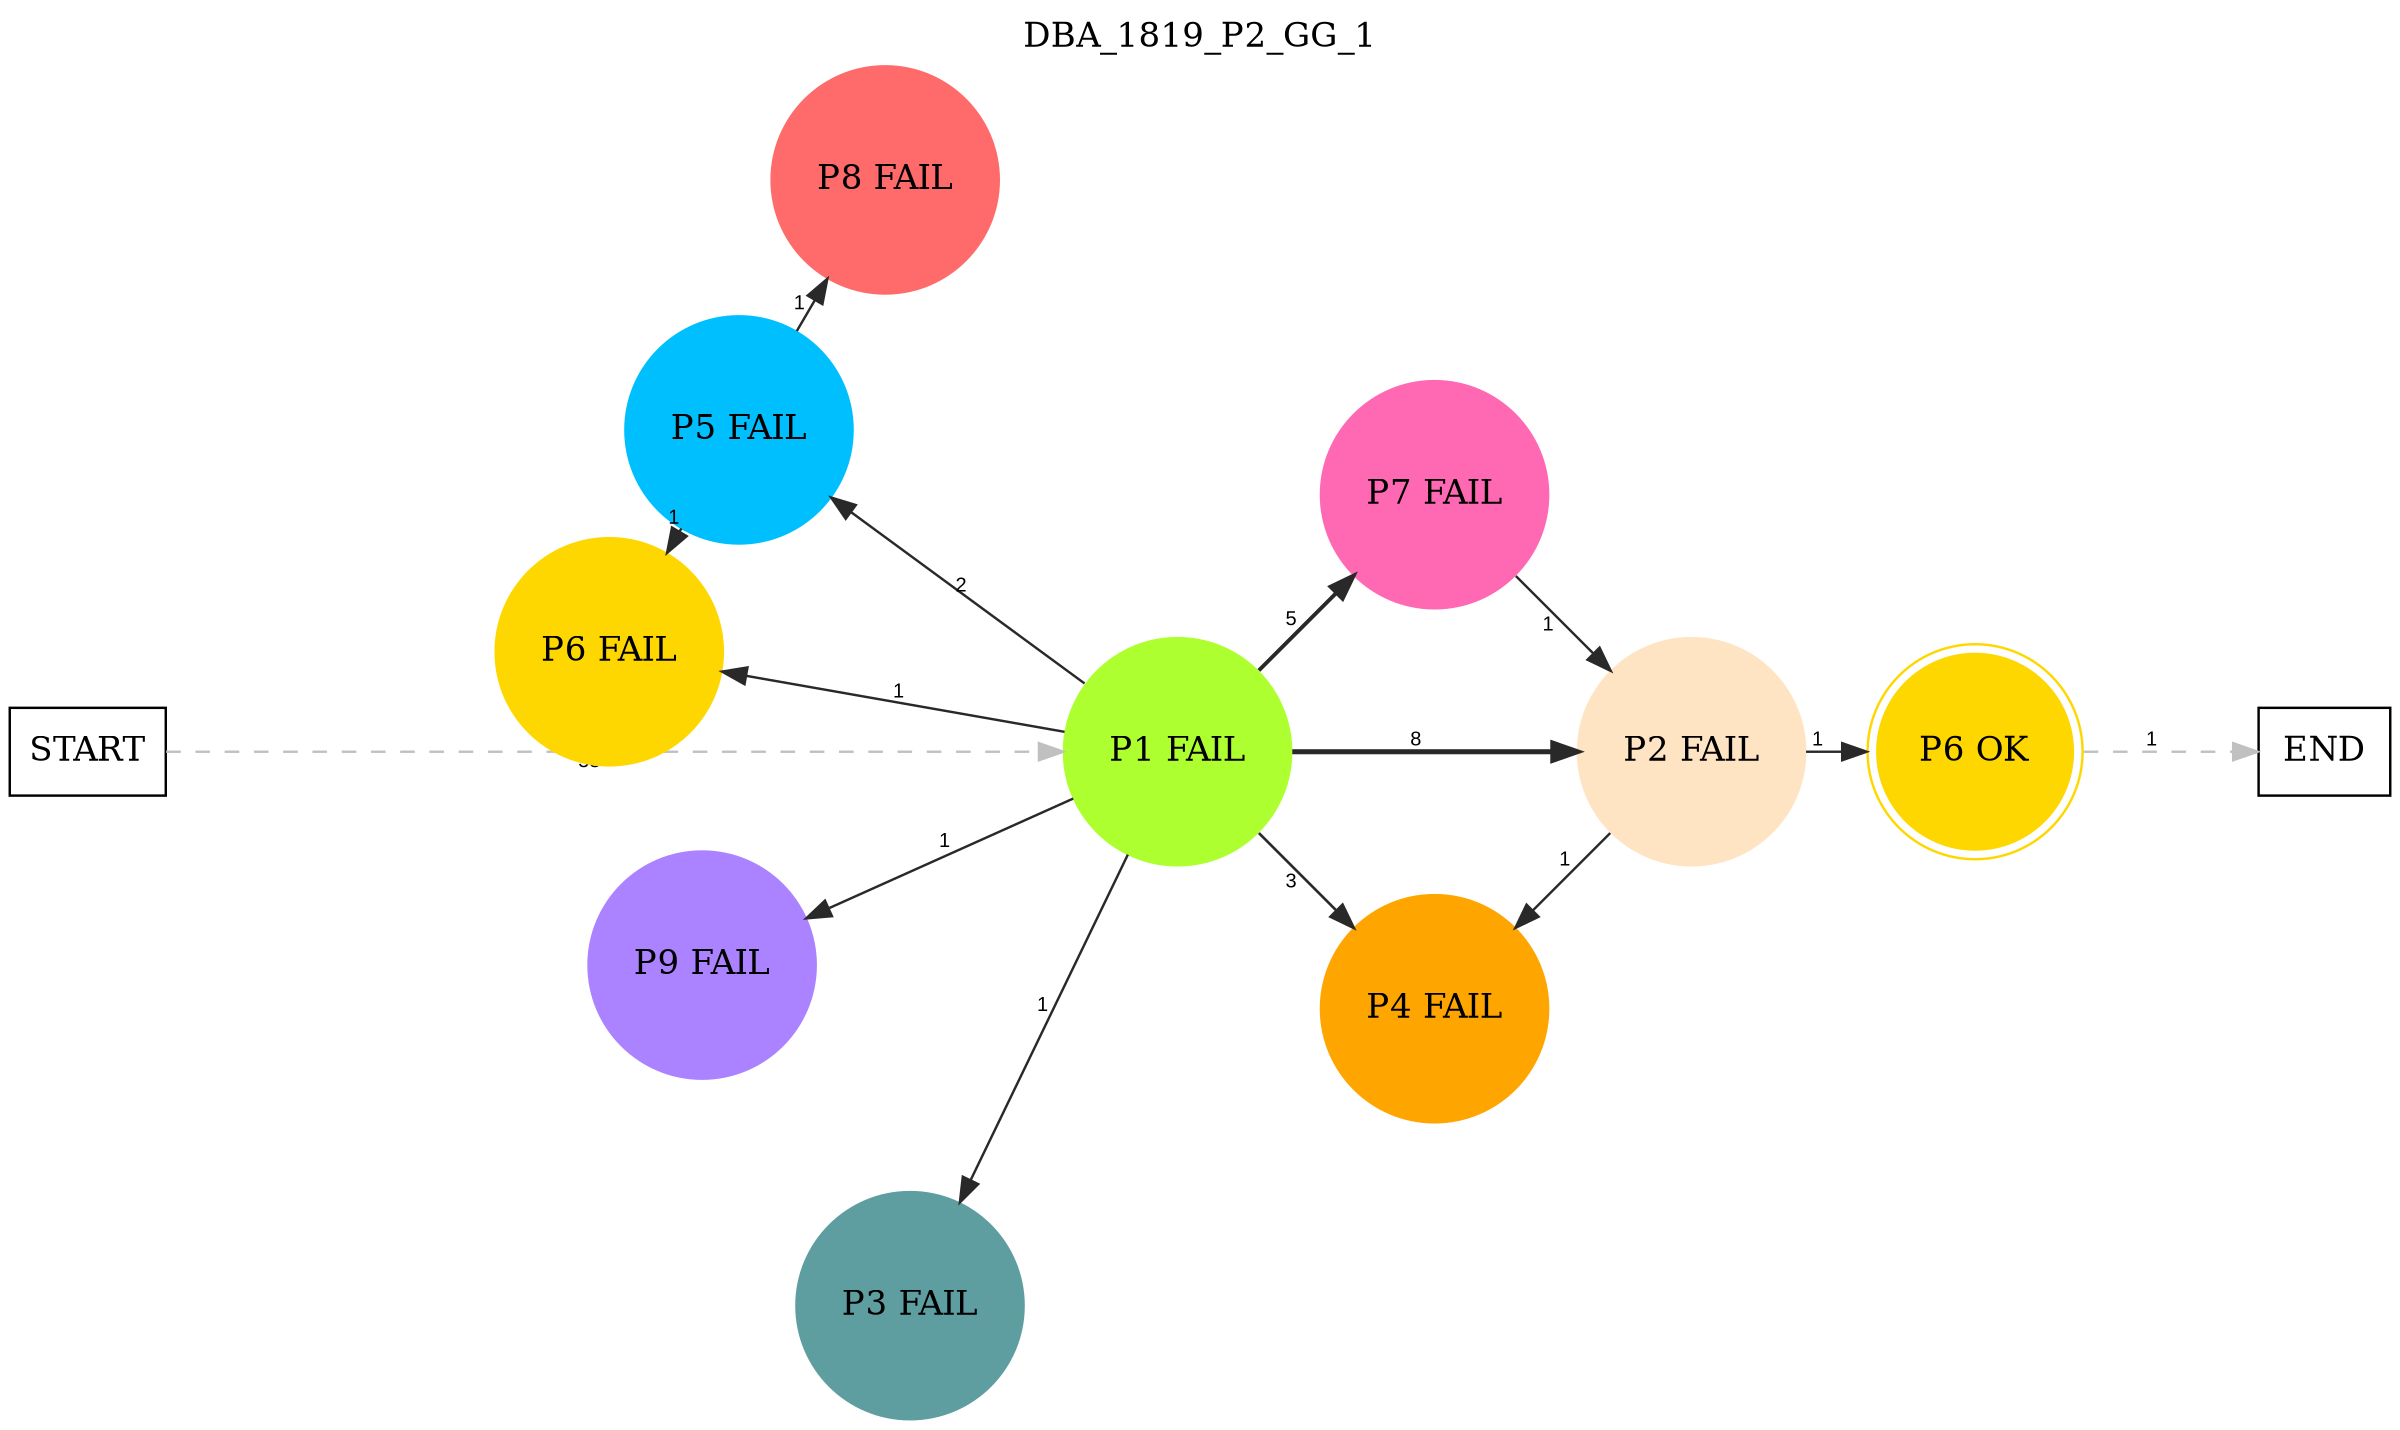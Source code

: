 digraph DBA_1819_P2_GG_1 {
	labelloc="t";
	label=DBA_1819_P2_GG_1;
	dpi = 150
	size="16,11!";
	margin = 0;
layout=circo;
"START" [shape=box, fillcolor=white, style=filled, color=black]
"P1 FAIL" [shape=circle, color=greenyellow, style=filled]
"P2 FAIL" [shape=circle, color=bisque, style=filled]
"P7 FAIL" [shape=circle, color=hotpink, style=filled]
"P5 FAIL" [shape=circle, color=deepskyblue, style=filled]
"P6 FAIL" [shape=circle, color=gold, style=filled]
"P9 FAIL" [shape=circle, color=mediumpurple1, style=filled]
"P3 FAIL" [shape=circle, color=cadetblue, style=filled]
"P4 FAIL" [shape=circle, color=orange, style=filled]
"P8 FAIL" [shape=circle, color=indianred1, style=filled]
"P6 OK" [shape=circle, color=gold, peripheries=2, style=filled]
"END" [shape=box, fillcolor=white, style=filled, color=black]
"START" -> "P1 FAIL" [ style = dashed color=grey label ="53" labelfloat=false fontname="Arial" fontsize=8]

"P1 FAIL" -> "P2 FAIL" [ color=grey16 penwidth = "2.07944154167984"label ="8" labelfloat=false fontname="Arial" fontsize=8]

"P1 FAIL" -> "P7 FAIL" [ color=grey16 penwidth = "1.6094379124341"label ="5" labelfloat=false fontname="Arial" fontsize=8]

"P1 FAIL" -> "P5 FAIL" [ color=grey16 penwidth = "1"label ="2" labelfloat=false fontname="Arial" fontsize=8]

"P1 FAIL" -> "P6 FAIL" [ color=grey16 penwidth = "1"label ="1" labelfloat=false fontname="Arial" fontsize=8]

"P1 FAIL" -> "P9 FAIL" [ color=grey16 penwidth = "1"label ="1" labelfloat=false fontname="Arial" fontsize=8]

"P1 FAIL" -> "P3 FAIL" [ color=grey16 penwidth = "1"label ="1" labelfloat=false fontname="Arial" fontsize=8]

"P1 FAIL" -> "P4 FAIL" [ color=grey16 penwidth = "1.09861228866811"label ="3" labelfloat=false fontname="Arial" fontsize=8]

"P2 FAIL" -> "P4 FAIL" [ color=grey16 penwidth = "1"label ="1" labelfloat=false fontname="Arial" fontsize=8]

"P2 FAIL" -> "P6 OK" [ color=grey16 penwidth = "1"label ="1" labelfloat=false fontname="Arial" fontsize=8]

"P7 FAIL" -> "P2 FAIL" [ color=grey16 penwidth = "1"label ="1" labelfloat=false fontname="Arial" fontsize=8]

"P5 FAIL" -> "P6 FAIL" [ color=grey16 penwidth = "1"label ="1" labelfloat=false fontname="Arial" fontsize=8]

"P5 FAIL" -> "P8 FAIL" [ color=grey16 penwidth = "1"label ="1" labelfloat=false fontname="Arial" fontsize=8]

"P6 OK" -> "END" [ style = dashed color=grey label ="1" labelfloat=false fontname="Arial" fontsize=8]

}
